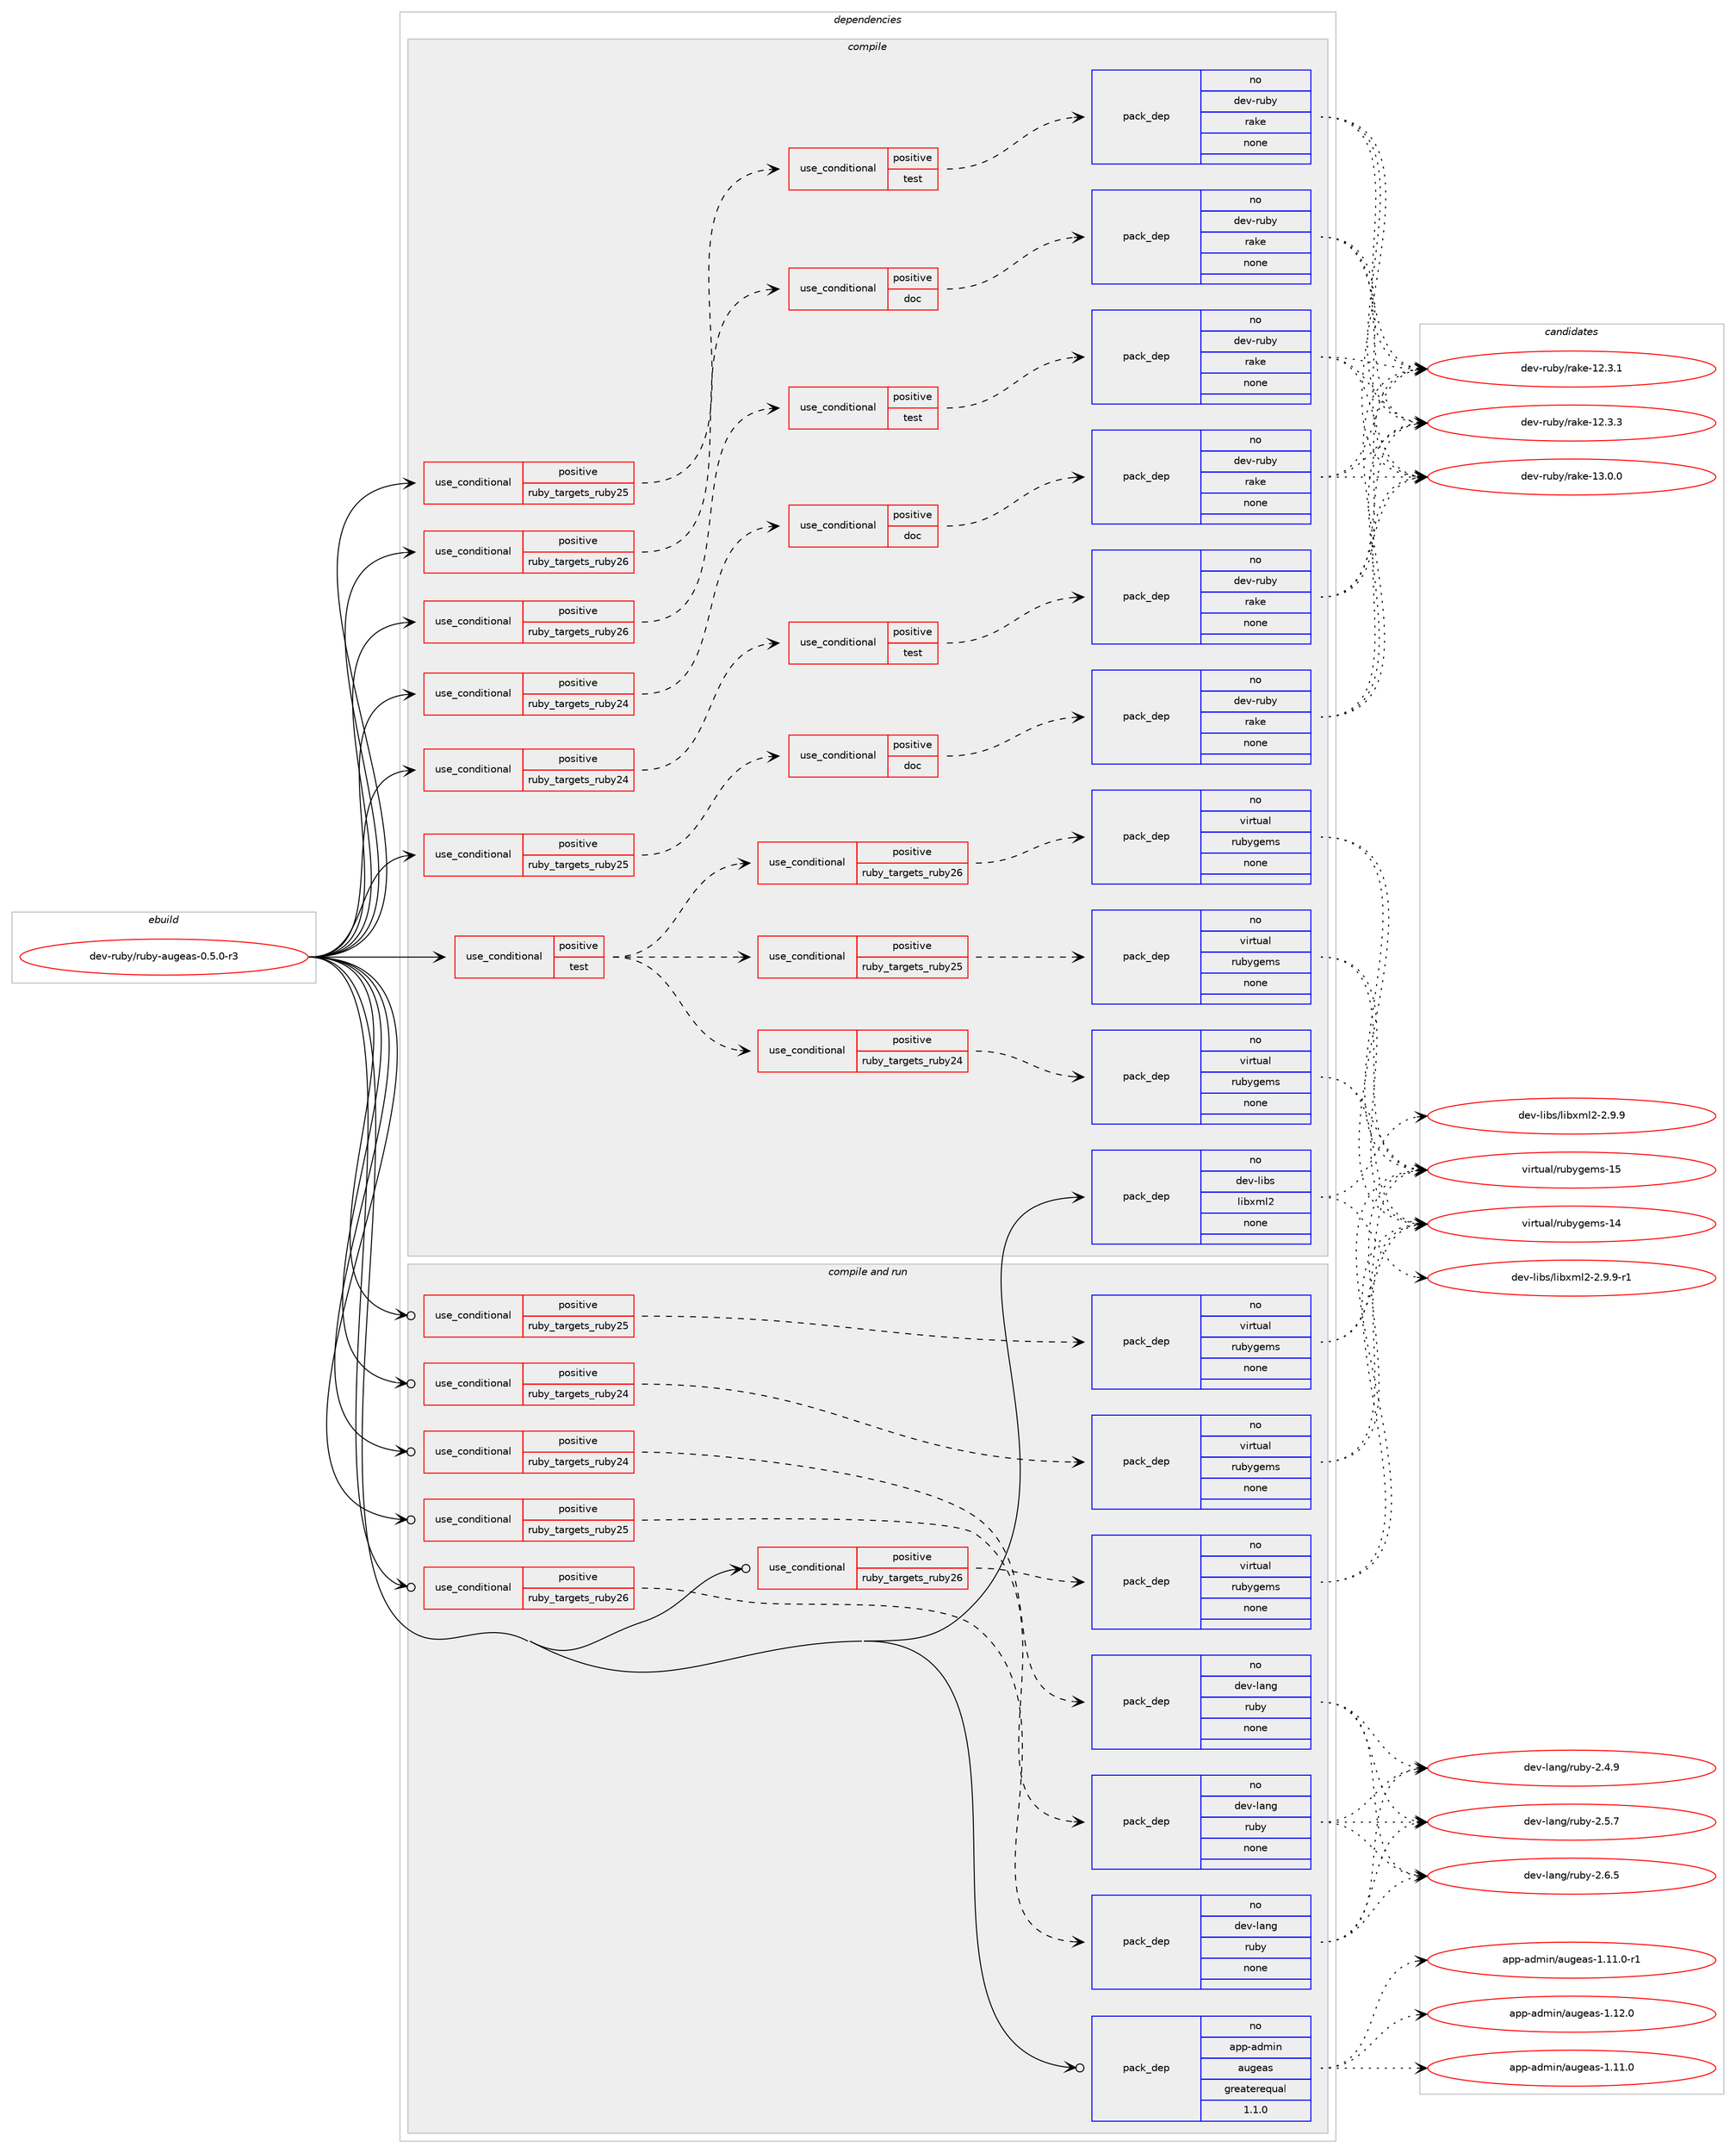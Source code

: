 digraph prolog {

# *************
# Graph options
# *************

newrank=true;
concentrate=true;
compound=true;
graph [rankdir=LR,fontname=Helvetica,fontsize=10,ranksep=1.5];#, ranksep=2.5, nodesep=0.2];
edge  [arrowhead=vee];
node  [fontname=Helvetica,fontsize=10];

# **********
# The ebuild
# **********

subgraph cluster_leftcol {
color=gray;
rank=same;
label=<<i>ebuild</i>>;
id [label="dev-ruby/ruby-augeas-0.5.0-r3", color=red, width=4, href="../dev-ruby/ruby-augeas-0.5.0-r3.svg"];
}

# ****************
# The dependencies
# ****************

subgraph cluster_midcol {
color=gray;
label=<<i>dependencies</i>>;
subgraph cluster_compile {
fillcolor="#eeeeee";
style=filled;
label=<<i>compile</i>>;
subgraph cond174485 {
dependency708884 [label=<<TABLE BORDER="0" CELLBORDER="1" CELLSPACING="0" CELLPADDING="4"><TR><TD ROWSPAN="3" CELLPADDING="10">use_conditional</TD></TR><TR><TD>positive</TD></TR><TR><TD>ruby_targets_ruby24</TD></TR></TABLE>>, shape=none, color=red];
subgraph cond174486 {
dependency708885 [label=<<TABLE BORDER="0" CELLBORDER="1" CELLSPACING="0" CELLPADDING="4"><TR><TD ROWSPAN="3" CELLPADDING="10">use_conditional</TD></TR><TR><TD>positive</TD></TR><TR><TD>doc</TD></TR></TABLE>>, shape=none, color=red];
subgraph pack522369 {
dependency708886 [label=<<TABLE BORDER="0" CELLBORDER="1" CELLSPACING="0" CELLPADDING="4" WIDTH="220"><TR><TD ROWSPAN="6" CELLPADDING="30">pack_dep</TD></TR><TR><TD WIDTH="110">no</TD></TR><TR><TD>dev-ruby</TD></TR><TR><TD>rake</TD></TR><TR><TD>none</TD></TR><TR><TD></TD></TR></TABLE>>, shape=none, color=blue];
}
dependency708885:e -> dependency708886:w [weight=20,style="dashed",arrowhead="vee"];
}
dependency708884:e -> dependency708885:w [weight=20,style="dashed",arrowhead="vee"];
}
id:e -> dependency708884:w [weight=20,style="solid",arrowhead="vee"];
subgraph cond174487 {
dependency708887 [label=<<TABLE BORDER="0" CELLBORDER="1" CELLSPACING="0" CELLPADDING="4"><TR><TD ROWSPAN="3" CELLPADDING="10">use_conditional</TD></TR><TR><TD>positive</TD></TR><TR><TD>ruby_targets_ruby24</TD></TR></TABLE>>, shape=none, color=red];
subgraph cond174488 {
dependency708888 [label=<<TABLE BORDER="0" CELLBORDER="1" CELLSPACING="0" CELLPADDING="4"><TR><TD ROWSPAN="3" CELLPADDING="10">use_conditional</TD></TR><TR><TD>positive</TD></TR><TR><TD>test</TD></TR></TABLE>>, shape=none, color=red];
subgraph pack522370 {
dependency708889 [label=<<TABLE BORDER="0" CELLBORDER="1" CELLSPACING="0" CELLPADDING="4" WIDTH="220"><TR><TD ROWSPAN="6" CELLPADDING="30">pack_dep</TD></TR><TR><TD WIDTH="110">no</TD></TR><TR><TD>dev-ruby</TD></TR><TR><TD>rake</TD></TR><TR><TD>none</TD></TR><TR><TD></TD></TR></TABLE>>, shape=none, color=blue];
}
dependency708888:e -> dependency708889:w [weight=20,style="dashed",arrowhead="vee"];
}
dependency708887:e -> dependency708888:w [weight=20,style="dashed",arrowhead="vee"];
}
id:e -> dependency708887:w [weight=20,style="solid",arrowhead="vee"];
subgraph cond174489 {
dependency708890 [label=<<TABLE BORDER="0" CELLBORDER="1" CELLSPACING="0" CELLPADDING="4"><TR><TD ROWSPAN="3" CELLPADDING="10">use_conditional</TD></TR><TR><TD>positive</TD></TR><TR><TD>ruby_targets_ruby25</TD></TR></TABLE>>, shape=none, color=red];
subgraph cond174490 {
dependency708891 [label=<<TABLE BORDER="0" CELLBORDER="1" CELLSPACING="0" CELLPADDING="4"><TR><TD ROWSPAN="3" CELLPADDING="10">use_conditional</TD></TR><TR><TD>positive</TD></TR><TR><TD>doc</TD></TR></TABLE>>, shape=none, color=red];
subgraph pack522371 {
dependency708892 [label=<<TABLE BORDER="0" CELLBORDER="1" CELLSPACING="0" CELLPADDING="4" WIDTH="220"><TR><TD ROWSPAN="6" CELLPADDING="30">pack_dep</TD></TR><TR><TD WIDTH="110">no</TD></TR><TR><TD>dev-ruby</TD></TR><TR><TD>rake</TD></TR><TR><TD>none</TD></TR><TR><TD></TD></TR></TABLE>>, shape=none, color=blue];
}
dependency708891:e -> dependency708892:w [weight=20,style="dashed",arrowhead="vee"];
}
dependency708890:e -> dependency708891:w [weight=20,style="dashed",arrowhead="vee"];
}
id:e -> dependency708890:w [weight=20,style="solid",arrowhead="vee"];
subgraph cond174491 {
dependency708893 [label=<<TABLE BORDER="0" CELLBORDER="1" CELLSPACING="0" CELLPADDING="4"><TR><TD ROWSPAN="3" CELLPADDING="10">use_conditional</TD></TR><TR><TD>positive</TD></TR><TR><TD>ruby_targets_ruby25</TD></TR></TABLE>>, shape=none, color=red];
subgraph cond174492 {
dependency708894 [label=<<TABLE BORDER="0" CELLBORDER="1" CELLSPACING="0" CELLPADDING="4"><TR><TD ROWSPAN="3" CELLPADDING="10">use_conditional</TD></TR><TR><TD>positive</TD></TR><TR><TD>test</TD></TR></TABLE>>, shape=none, color=red];
subgraph pack522372 {
dependency708895 [label=<<TABLE BORDER="0" CELLBORDER="1" CELLSPACING="0" CELLPADDING="4" WIDTH="220"><TR><TD ROWSPAN="6" CELLPADDING="30">pack_dep</TD></TR><TR><TD WIDTH="110">no</TD></TR><TR><TD>dev-ruby</TD></TR><TR><TD>rake</TD></TR><TR><TD>none</TD></TR><TR><TD></TD></TR></TABLE>>, shape=none, color=blue];
}
dependency708894:e -> dependency708895:w [weight=20,style="dashed",arrowhead="vee"];
}
dependency708893:e -> dependency708894:w [weight=20,style="dashed",arrowhead="vee"];
}
id:e -> dependency708893:w [weight=20,style="solid",arrowhead="vee"];
subgraph cond174493 {
dependency708896 [label=<<TABLE BORDER="0" CELLBORDER="1" CELLSPACING="0" CELLPADDING="4"><TR><TD ROWSPAN="3" CELLPADDING="10">use_conditional</TD></TR><TR><TD>positive</TD></TR><TR><TD>ruby_targets_ruby26</TD></TR></TABLE>>, shape=none, color=red];
subgraph cond174494 {
dependency708897 [label=<<TABLE BORDER="0" CELLBORDER="1" CELLSPACING="0" CELLPADDING="4"><TR><TD ROWSPAN="3" CELLPADDING="10">use_conditional</TD></TR><TR><TD>positive</TD></TR><TR><TD>doc</TD></TR></TABLE>>, shape=none, color=red];
subgraph pack522373 {
dependency708898 [label=<<TABLE BORDER="0" CELLBORDER="1" CELLSPACING="0" CELLPADDING="4" WIDTH="220"><TR><TD ROWSPAN="6" CELLPADDING="30">pack_dep</TD></TR><TR><TD WIDTH="110">no</TD></TR><TR><TD>dev-ruby</TD></TR><TR><TD>rake</TD></TR><TR><TD>none</TD></TR><TR><TD></TD></TR></TABLE>>, shape=none, color=blue];
}
dependency708897:e -> dependency708898:w [weight=20,style="dashed",arrowhead="vee"];
}
dependency708896:e -> dependency708897:w [weight=20,style="dashed",arrowhead="vee"];
}
id:e -> dependency708896:w [weight=20,style="solid",arrowhead="vee"];
subgraph cond174495 {
dependency708899 [label=<<TABLE BORDER="0" CELLBORDER="1" CELLSPACING="0" CELLPADDING="4"><TR><TD ROWSPAN="3" CELLPADDING="10">use_conditional</TD></TR><TR><TD>positive</TD></TR><TR><TD>ruby_targets_ruby26</TD></TR></TABLE>>, shape=none, color=red];
subgraph cond174496 {
dependency708900 [label=<<TABLE BORDER="0" CELLBORDER="1" CELLSPACING="0" CELLPADDING="4"><TR><TD ROWSPAN="3" CELLPADDING="10">use_conditional</TD></TR><TR><TD>positive</TD></TR><TR><TD>test</TD></TR></TABLE>>, shape=none, color=red];
subgraph pack522374 {
dependency708901 [label=<<TABLE BORDER="0" CELLBORDER="1" CELLSPACING="0" CELLPADDING="4" WIDTH="220"><TR><TD ROWSPAN="6" CELLPADDING="30">pack_dep</TD></TR><TR><TD WIDTH="110">no</TD></TR><TR><TD>dev-ruby</TD></TR><TR><TD>rake</TD></TR><TR><TD>none</TD></TR><TR><TD></TD></TR></TABLE>>, shape=none, color=blue];
}
dependency708900:e -> dependency708901:w [weight=20,style="dashed",arrowhead="vee"];
}
dependency708899:e -> dependency708900:w [weight=20,style="dashed",arrowhead="vee"];
}
id:e -> dependency708899:w [weight=20,style="solid",arrowhead="vee"];
subgraph cond174497 {
dependency708902 [label=<<TABLE BORDER="0" CELLBORDER="1" CELLSPACING="0" CELLPADDING="4"><TR><TD ROWSPAN="3" CELLPADDING="10">use_conditional</TD></TR><TR><TD>positive</TD></TR><TR><TD>test</TD></TR></TABLE>>, shape=none, color=red];
subgraph cond174498 {
dependency708903 [label=<<TABLE BORDER="0" CELLBORDER="1" CELLSPACING="0" CELLPADDING="4"><TR><TD ROWSPAN="3" CELLPADDING="10">use_conditional</TD></TR><TR><TD>positive</TD></TR><TR><TD>ruby_targets_ruby24</TD></TR></TABLE>>, shape=none, color=red];
subgraph pack522375 {
dependency708904 [label=<<TABLE BORDER="0" CELLBORDER="1" CELLSPACING="0" CELLPADDING="4" WIDTH="220"><TR><TD ROWSPAN="6" CELLPADDING="30">pack_dep</TD></TR><TR><TD WIDTH="110">no</TD></TR><TR><TD>virtual</TD></TR><TR><TD>rubygems</TD></TR><TR><TD>none</TD></TR><TR><TD></TD></TR></TABLE>>, shape=none, color=blue];
}
dependency708903:e -> dependency708904:w [weight=20,style="dashed",arrowhead="vee"];
}
dependency708902:e -> dependency708903:w [weight=20,style="dashed",arrowhead="vee"];
subgraph cond174499 {
dependency708905 [label=<<TABLE BORDER="0" CELLBORDER="1" CELLSPACING="0" CELLPADDING="4"><TR><TD ROWSPAN="3" CELLPADDING="10">use_conditional</TD></TR><TR><TD>positive</TD></TR><TR><TD>ruby_targets_ruby25</TD></TR></TABLE>>, shape=none, color=red];
subgraph pack522376 {
dependency708906 [label=<<TABLE BORDER="0" CELLBORDER="1" CELLSPACING="0" CELLPADDING="4" WIDTH="220"><TR><TD ROWSPAN="6" CELLPADDING="30">pack_dep</TD></TR><TR><TD WIDTH="110">no</TD></TR><TR><TD>virtual</TD></TR><TR><TD>rubygems</TD></TR><TR><TD>none</TD></TR><TR><TD></TD></TR></TABLE>>, shape=none, color=blue];
}
dependency708905:e -> dependency708906:w [weight=20,style="dashed",arrowhead="vee"];
}
dependency708902:e -> dependency708905:w [weight=20,style="dashed",arrowhead="vee"];
subgraph cond174500 {
dependency708907 [label=<<TABLE BORDER="0" CELLBORDER="1" CELLSPACING="0" CELLPADDING="4"><TR><TD ROWSPAN="3" CELLPADDING="10">use_conditional</TD></TR><TR><TD>positive</TD></TR><TR><TD>ruby_targets_ruby26</TD></TR></TABLE>>, shape=none, color=red];
subgraph pack522377 {
dependency708908 [label=<<TABLE BORDER="0" CELLBORDER="1" CELLSPACING="0" CELLPADDING="4" WIDTH="220"><TR><TD ROWSPAN="6" CELLPADDING="30">pack_dep</TD></TR><TR><TD WIDTH="110">no</TD></TR><TR><TD>virtual</TD></TR><TR><TD>rubygems</TD></TR><TR><TD>none</TD></TR><TR><TD></TD></TR></TABLE>>, shape=none, color=blue];
}
dependency708907:e -> dependency708908:w [weight=20,style="dashed",arrowhead="vee"];
}
dependency708902:e -> dependency708907:w [weight=20,style="dashed",arrowhead="vee"];
}
id:e -> dependency708902:w [weight=20,style="solid",arrowhead="vee"];
subgraph pack522378 {
dependency708909 [label=<<TABLE BORDER="0" CELLBORDER="1" CELLSPACING="0" CELLPADDING="4" WIDTH="220"><TR><TD ROWSPAN="6" CELLPADDING="30">pack_dep</TD></TR><TR><TD WIDTH="110">no</TD></TR><TR><TD>dev-libs</TD></TR><TR><TD>libxml2</TD></TR><TR><TD>none</TD></TR><TR><TD></TD></TR></TABLE>>, shape=none, color=blue];
}
id:e -> dependency708909:w [weight=20,style="solid",arrowhead="vee"];
}
subgraph cluster_compileandrun {
fillcolor="#eeeeee";
style=filled;
label=<<i>compile and run</i>>;
subgraph cond174501 {
dependency708910 [label=<<TABLE BORDER="0" CELLBORDER="1" CELLSPACING="0" CELLPADDING="4"><TR><TD ROWSPAN="3" CELLPADDING="10">use_conditional</TD></TR><TR><TD>positive</TD></TR><TR><TD>ruby_targets_ruby24</TD></TR></TABLE>>, shape=none, color=red];
subgraph pack522379 {
dependency708911 [label=<<TABLE BORDER="0" CELLBORDER="1" CELLSPACING="0" CELLPADDING="4" WIDTH="220"><TR><TD ROWSPAN="6" CELLPADDING="30">pack_dep</TD></TR><TR><TD WIDTH="110">no</TD></TR><TR><TD>dev-lang</TD></TR><TR><TD>ruby</TD></TR><TR><TD>none</TD></TR><TR><TD></TD></TR></TABLE>>, shape=none, color=blue];
}
dependency708910:e -> dependency708911:w [weight=20,style="dashed",arrowhead="vee"];
}
id:e -> dependency708910:w [weight=20,style="solid",arrowhead="odotvee"];
subgraph cond174502 {
dependency708912 [label=<<TABLE BORDER="0" CELLBORDER="1" CELLSPACING="0" CELLPADDING="4"><TR><TD ROWSPAN="3" CELLPADDING="10">use_conditional</TD></TR><TR><TD>positive</TD></TR><TR><TD>ruby_targets_ruby24</TD></TR></TABLE>>, shape=none, color=red];
subgraph pack522380 {
dependency708913 [label=<<TABLE BORDER="0" CELLBORDER="1" CELLSPACING="0" CELLPADDING="4" WIDTH="220"><TR><TD ROWSPAN="6" CELLPADDING="30">pack_dep</TD></TR><TR><TD WIDTH="110">no</TD></TR><TR><TD>virtual</TD></TR><TR><TD>rubygems</TD></TR><TR><TD>none</TD></TR><TR><TD></TD></TR></TABLE>>, shape=none, color=blue];
}
dependency708912:e -> dependency708913:w [weight=20,style="dashed",arrowhead="vee"];
}
id:e -> dependency708912:w [weight=20,style="solid",arrowhead="odotvee"];
subgraph cond174503 {
dependency708914 [label=<<TABLE BORDER="0" CELLBORDER="1" CELLSPACING="0" CELLPADDING="4"><TR><TD ROWSPAN="3" CELLPADDING="10">use_conditional</TD></TR><TR><TD>positive</TD></TR><TR><TD>ruby_targets_ruby25</TD></TR></TABLE>>, shape=none, color=red];
subgraph pack522381 {
dependency708915 [label=<<TABLE BORDER="0" CELLBORDER="1" CELLSPACING="0" CELLPADDING="4" WIDTH="220"><TR><TD ROWSPAN="6" CELLPADDING="30">pack_dep</TD></TR><TR><TD WIDTH="110">no</TD></TR><TR><TD>dev-lang</TD></TR><TR><TD>ruby</TD></TR><TR><TD>none</TD></TR><TR><TD></TD></TR></TABLE>>, shape=none, color=blue];
}
dependency708914:e -> dependency708915:w [weight=20,style="dashed",arrowhead="vee"];
}
id:e -> dependency708914:w [weight=20,style="solid",arrowhead="odotvee"];
subgraph cond174504 {
dependency708916 [label=<<TABLE BORDER="0" CELLBORDER="1" CELLSPACING="0" CELLPADDING="4"><TR><TD ROWSPAN="3" CELLPADDING="10">use_conditional</TD></TR><TR><TD>positive</TD></TR><TR><TD>ruby_targets_ruby25</TD></TR></TABLE>>, shape=none, color=red];
subgraph pack522382 {
dependency708917 [label=<<TABLE BORDER="0" CELLBORDER="1" CELLSPACING="0" CELLPADDING="4" WIDTH="220"><TR><TD ROWSPAN="6" CELLPADDING="30">pack_dep</TD></TR><TR><TD WIDTH="110">no</TD></TR><TR><TD>virtual</TD></TR><TR><TD>rubygems</TD></TR><TR><TD>none</TD></TR><TR><TD></TD></TR></TABLE>>, shape=none, color=blue];
}
dependency708916:e -> dependency708917:w [weight=20,style="dashed",arrowhead="vee"];
}
id:e -> dependency708916:w [weight=20,style="solid",arrowhead="odotvee"];
subgraph cond174505 {
dependency708918 [label=<<TABLE BORDER="0" CELLBORDER="1" CELLSPACING="0" CELLPADDING="4"><TR><TD ROWSPAN="3" CELLPADDING="10">use_conditional</TD></TR><TR><TD>positive</TD></TR><TR><TD>ruby_targets_ruby26</TD></TR></TABLE>>, shape=none, color=red];
subgraph pack522383 {
dependency708919 [label=<<TABLE BORDER="0" CELLBORDER="1" CELLSPACING="0" CELLPADDING="4" WIDTH="220"><TR><TD ROWSPAN="6" CELLPADDING="30">pack_dep</TD></TR><TR><TD WIDTH="110">no</TD></TR><TR><TD>dev-lang</TD></TR><TR><TD>ruby</TD></TR><TR><TD>none</TD></TR><TR><TD></TD></TR></TABLE>>, shape=none, color=blue];
}
dependency708918:e -> dependency708919:w [weight=20,style="dashed",arrowhead="vee"];
}
id:e -> dependency708918:w [weight=20,style="solid",arrowhead="odotvee"];
subgraph cond174506 {
dependency708920 [label=<<TABLE BORDER="0" CELLBORDER="1" CELLSPACING="0" CELLPADDING="4"><TR><TD ROWSPAN="3" CELLPADDING="10">use_conditional</TD></TR><TR><TD>positive</TD></TR><TR><TD>ruby_targets_ruby26</TD></TR></TABLE>>, shape=none, color=red];
subgraph pack522384 {
dependency708921 [label=<<TABLE BORDER="0" CELLBORDER="1" CELLSPACING="0" CELLPADDING="4" WIDTH="220"><TR><TD ROWSPAN="6" CELLPADDING="30">pack_dep</TD></TR><TR><TD WIDTH="110">no</TD></TR><TR><TD>virtual</TD></TR><TR><TD>rubygems</TD></TR><TR><TD>none</TD></TR><TR><TD></TD></TR></TABLE>>, shape=none, color=blue];
}
dependency708920:e -> dependency708921:w [weight=20,style="dashed",arrowhead="vee"];
}
id:e -> dependency708920:w [weight=20,style="solid",arrowhead="odotvee"];
subgraph pack522385 {
dependency708922 [label=<<TABLE BORDER="0" CELLBORDER="1" CELLSPACING="0" CELLPADDING="4" WIDTH="220"><TR><TD ROWSPAN="6" CELLPADDING="30">pack_dep</TD></TR><TR><TD WIDTH="110">no</TD></TR><TR><TD>app-admin</TD></TR><TR><TD>augeas</TD></TR><TR><TD>greaterequal</TD></TR><TR><TD>1.1.0</TD></TR></TABLE>>, shape=none, color=blue];
}
id:e -> dependency708922:w [weight=20,style="solid",arrowhead="odotvee"];
}
subgraph cluster_run {
fillcolor="#eeeeee";
style=filled;
label=<<i>run</i>>;
}
}

# **************
# The candidates
# **************

subgraph cluster_choices {
rank=same;
color=gray;
label=<<i>candidates</i>>;

subgraph choice522369 {
color=black;
nodesep=1;
choice1001011184511411798121471149710710145495046514649 [label="dev-ruby/rake-12.3.1", color=red, width=4,href="../dev-ruby/rake-12.3.1.svg"];
choice1001011184511411798121471149710710145495046514651 [label="dev-ruby/rake-12.3.3", color=red, width=4,href="../dev-ruby/rake-12.3.3.svg"];
choice1001011184511411798121471149710710145495146484648 [label="dev-ruby/rake-13.0.0", color=red, width=4,href="../dev-ruby/rake-13.0.0.svg"];
dependency708886:e -> choice1001011184511411798121471149710710145495046514649:w [style=dotted,weight="100"];
dependency708886:e -> choice1001011184511411798121471149710710145495046514651:w [style=dotted,weight="100"];
dependency708886:e -> choice1001011184511411798121471149710710145495146484648:w [style=dotted,weight="100"];
}
subgraph choice522370 {
color=black;
nodesep=1;
choice1001011184511411798121471149710710145495046514649 [label="dev-ruby/rake-12.3.1", color=red, width=4,href="../dev-ruby/rake-12.3.1.svg"];
choice1001011184511411798121471149710710145495046514651 [label="dev-ruby/rake-12.3.3", color=red, width=4,href="../dev-ruby/rake-12.3.3.svg"];
choice1001011184511411798121471149710710145495146484648 [label="dev-ruby/rake-13.0.0", color=red, width=4,href="../dev-ruby/rake-13.0.0.svg"];
dependency708889:e -> choice1001011184511411798121471149710710145495046514649:w [style=dotted,weight="100"];
dependency708889:e -> choice1001011184511411798121471149710710145495046514651:w [style=dotted,weight="100"];
dependency708889:e -> choice1001011184511411798121471149710710145495146484648:w [style=dotted,weight="100"];
}
subgraph choice522371 {
color=black;
nodesep=1;
choice1001011184511411798121471149710710145495046514649 [label="dev-ruby/rake-12.3.1", color=red, width=4,href="../dev-ruby/rake-12.3.1.svg"];
choice1001011184511411798121471149710710145495046514651 [label="dev-ruby/rake-12.3.3", color=red, width=4,href="../dev-ruby/rake-12.3.3.svg"];
choice1001011184511411798121471149710710145495146484648 [label="dev-ruby/rake-13.0.0", color=red, width=4,href="../dev-ruby/rake-13.0.0.svg"];
dependency708892:e -> choice1001011184511411798121471149710710145495046514649:w [style=dotted,weight="100"];
dependency708892:e -> choice1001011184511411798121471149710710145495046514651:w [style=dotted,weight="100"];
dependency708892:e -> choice1001011184511411798121471149710710145495146484648:w [style=dotted,weight="100"];
}
subgraph choice522372 {
color=black;
nodesep=1;
choice1001011184511411798121471149710710145495046514649 [label="dev-ruby/rake-12.3.1", color=red, width=4,href="../dev-ruby/rake-12.3.1.svg"];
choice1001011184511411798121471149710710145495046514651 [label="dev-ruby/rake-12.3.3", color=red, width=4,href="../dev-ruby/rake-12.3.3.svg"];
choice1001011184511411798121471149710710145495146484648 [label="dev-ruby/rake-13.0.0", color=red, width=4,href="../dev-ruby/rake-13.0.0.svg"];
dependency708895:e -> choice1001011184511411798121471149710710145495046514649:w [style=dotted,weight="100"];
dependency708895:e -> choice1001011184511411798121471149710710145495046514651:w [style=dotted,weight="100"];
dependency708895:e -> choice1001011184511411798121471149710710145495146484648:w [style=dotted,weight="100"];
}
subgraph choice522373 {
color=black;
nodesep=1;
choice1001011184511411798121471149710710145495046514649 [label="dev-ruby/rake-12.3.1", color=red, width=4,href="../dev-ruby/rake-12.3.1.svg"];
choice1001011184511411798121471149710710145495046514651 [label="dev-ruby/rake-12.3.3", color=red, width=4,href="../dev-ruby/rake-12.3.3.svg"];
choice1001011184511411798121471149710710145495146484648 [label="dev-ruby/rake-13.0.0", color=red, width=4,href="../dev-ruby/rake-13.0.0.svg"];
dependency708898:e -> choice1001011184511411798121471149710710145495046514649:w [style=dotted,weight="100"];
dependency708898:e -> choice1001011184511411798121471149710710145495046514651:w [style=dotted,weight="100"];
dependency708898:e -> choice1001011184511411798121471149710710145495146484648:w [style=dotted,weight="100"];
}
subgraph choice522374 {
color=black;
nodesep=1;
choice1001011184511411798121471149710710145495046514649 [label="dev-ruby/rake-12.3.1", color=red, width=4,href="../dev-ruby/rake-12.3.1.svg"];
choice1001011184511411798121471149710710145495046514651 [label="dev-ruby/rake-12.3.3", color=red, width=4,href="../dev-ruby/rake-12.3.3.svg"];
choice1001011184511411798121471149710710145495146484648 [label="dev-ruby/rake-13.0.0", color=red, width=4,href="../dev-ruby/rake-13.0.0.svg"];
dependency708901:e -> choice1001011184511411798121471149710710145495046514649:w [style=dotted,weight="100"];
dependency708901:e -> choice1001011184511411798121471149710710145495046514651:w [style=dotted,weight="100"];
dependency708901:e -> choice1001011184511411798121471149710710145495146484648:w [style=dotted,weight="100"];
}
subgraph choice522375 {
color=black;
nodesep=1;
choice118105114116117971084711411798121103101109115454952 [label="virtual/rubygems-14", color=red, width=4,href="../virtual/rubygems-14.svg"];
choice118105114116117971084711411798121103101109115454953 [label="virtual/rubygems-15", color=red, width=4,href="../virtual/rubygems-15.svg"];
dependency708904:e -> choice118105114116117971084711411798121103101109115454952:w [style=dotted,weight="100"];
dependency708904:e -> choice118105114116117971084711411798121103101109115454953:w [style=dotted,weight="100"];
}
subgraph choice522376 {
color=black;
nodesep=1;
choice118105114116117971084711411798121103101109115454952 [label="virtual/rubygems-14", color=red, width=4,href="../virtual/rubygems-14.svg"];
choice118105114116117971084711411798121103101109115454953 [label="virtual/rubygems-15", color=red, width=4,href="../virtual/rubygems-15.svg"];
dependency708906:e -> choice118105114116117971084711411798121103101109115454952:w [style=dotted,weight="100"];
dependency708906:e -> choice118105114116117971084711411798121103101109115454953:w [style=dotted,weight="100"];
}
subgraph choice522377 {
color=black;
nodesep=1;
choice118105114116117971084711411798121103101109115454952 [label="virtual/rubygems-14", color=red, width=4,href="../virtual/rubygems-14.svg"];
choice118105114116117971084711411798121103101109115454953 [label="virtual/rubygems-15", color=red, width=4,href="../virtual/rubygems-15.svg"];
dependency708908:e -> choice118105114116117971084711411798121103101109115454952:w [style=dotted,weight="100"];
dependency708908:e -> choice118105114116117971084711411798121103101109115454953:w [style=dotted,weight="100"];
}
subgraph choice522378 {
color=black;
nodesep=1;
choice1001011184510810598115471081059812010910850455046574657 [label="dev-libs/libxml2-2.9.9", color=red, width=4,href="../dev-libs/libxml2-2.9.9.svg"];
choice10010111845108105981154710810598120109108504550465746574511449 [label="dev-libs/libxml2-2.9.9-r1", color=red, width=4,href="../dev-libs/libxml2-2.9.9-r1.svg"];
dependency708909:e -> choice1001011184510810598115471081059812010910850455046574657:w [style=dotted,weight="100"];
dependency708909:e -> choice10010111845108105981154710810598120109108504550465746574511449:w [style=dotted,weight="100"];
}
subgraph choice522379 {
color=black;
nodesep=1;
choice10010111845108971101034711411798121455046524657 [label="dev-lang/ruby-2.4.9", color=red, width=4,href="../dev-lang/ruby-2.4.9.svg"];
choice10010111845108971101034711411798121455046534655 [label="dev-lang/ruby-2.5.7", color=red, width=4,href="../dev-lang/ruby-2.5.7.svg"];
choice10010111845108971101034711411798121455046544653 [label="dev-lang/ruby-2.6.5", color=red, width=4,href="../dev-lang/ruby-2.6.5.svg"];
dependency708911:e -> choice10010111845108971101034711411798121455046524657:w [style=dotted,weight="100"];
dependency708911:e -> choice10010111845108971101034711411798121455046534655:w [style=dotted,weight="100"];
dependency708911:e -> choice10010111845108971101034711411798121455046544653:w [style=dotted,weight="100"];
}
subgraph choice522380 {
color=black;
nodesep=1;
choice118105114116117971084711411798121103101109115454952 [label="virtual/rubygems-14", color=red, width=4,href="../virtual/rubygems-14.svg"];
choice118105114116117971084711411798121103101109115454953 [label="virtual/rubygems-15", color=red, width=4,href="../virtual/rubygems-15.svg"];
dependency708913:e -> choice118105114116117971084711411798121103101109115454952:w [style=dotted,weight="100"];
dependency708913:e -> choice118105114116117971084711411798121103101109115454953:w [style=dotted,weight="100"];
}
subgraph choice522381 {
color=black;
nodesep=1;
choice10010111845108971101034711411798121455046524657 [label="dev-lang/ruby-2.4.9", color=red, width=4,href="../dev-lang/ruby-2.4.9.svg"];
choice10010111845108971101034711411798121455046534655 [label="dev-lang/ruby-2.5.7", color=red, width=4,href="../dev-lang/ruby-2.5.7.svg"];
choice10010111845108971101034711411798121455046544653 [label="dev-lang/ruby-2.6.5", color=red, width=4,href="../dev-lang/ruby-2.6.5.svg"];
dependency708915:e -> choice10010111845108971101034711411798121455046524657:w [style=dotted,weight="100"];
dependency708915:e -> choice10010111845108971101034711411798121455046534655:w [style=dotted,weight="100"];
dependency708915:e -> choice10010111845108971101034711411798121455046544653:w [style=dotted,weight="100"];
}
subgraph choice522382 {
color=black;
nodesep=1;
choice118105114116117971084711411798121103101109115454952 [label="virtual/rubygems-14", color=red, width=4,href="../virtual/rubygems-14.svg"];
choice118105114116117971084711411798121103101109115454953 [label="virtual/rubygems-15", color=red, width=4,href="../virtual/rubygems-15.svg"];
dependency708917:e -> choice118105114116117971084711411798121103101109115454952:w [style=dotted,weight="100"];
dependency708917:e -> choice118105114116117971084711411798121103101109115454953:w [style=dotted,weight="100"];
}
subgraph choice522383 {
color=black;
nodesep=1;
choice10010111845108971101034711411798121455046524657 [label="dev-lang/ruby-2.4.9", color=red, width=4,href="../dev-lang/ruby-2.4.9.svg"];
choice10010111845108971101034711411798121455046534655 [label="dev-lang/ruby-2.5.7", color=red, width=4,href="../dev-lang/ruby-2.5.7.svg"];
choice10010111845108971101034711411798121455046544653 [label="dev-lang/ruby-2.6.5", color=red, width=4,href="../dev-lang/ruby-2.6.5.svg"];
dependency708919:e -> choice10010111845108971101034711411798121455046524657:w [style=dotted,weight="100"];
dependency708919:e -> choice10010111845108971101034711411798121455046534655:w [style=dotted,weight="100"];
dependency708919:e -> choice10010111845108971101034711411798121455046544653:w [style=dotted,weight="100"];
}
subgraph choice522384 {
color=black;
nodesep=1;
choice118105114116117971084711411798121103101109115454952 [label="virtual/rubygems-14", color=red, width=4,href="../virtual/rubygems-14.svg"];
choice118105114116117971084711411798121103101109115454953 [label="virtual/rubygems-15", color=red, width=4,href="../virtual/rubygems-15.svg"];
dependency708921:e -> choice118105114116117971084711411798121103101109115454952:w [style=dotted,weight="100"];
dependency708921:e -> choice118105114116117971084711411798121103101109115454953:w [style=dotted,weight="100"];
}
subgraph choice522385 {
color=black;
nodesep=1;
choice97112112459710010910511047971171031019711545494649494648 [label="app-admin/augeas-1.11.0", color=red, width=4,href="../app-admin/augeas-1.11.0.svg"];
choice971121124597100109105110479711710310197115454946494946484511449 [label="app-admin/augeas-1.11.0-r1", color=red, width=4,href="../app-admin/augeas-1.11.0-r1.svg"];
choice97112112459710010910511047971171031019711545494649504648 [label="app-admin/augeas-1.12.0", color=red, width=4,href="../app-admin/augeas-1.12.0.svg"];
dependency708922:e -> choice97112112459710010910511047971171031019711545494649494648:w [style=dotted,weight="100"];
dependency708922:e -> choice971121124597100109105110479711710310197115454946494946484511449:w [style=dotted,weight="100"];
dependency708922:e -> choice97112112459710010910511047971171031019711545494649504648:w [style=dotted,weight="100"];
}
}

}
